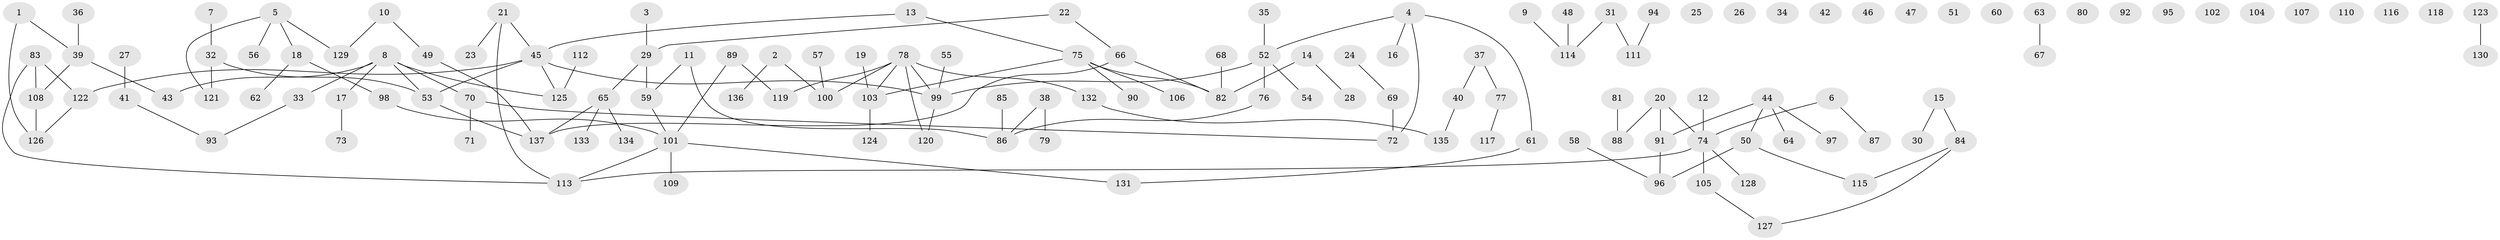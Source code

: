 // Generated by graph-tools (version 1.1) at 2025/12/03/09/25 04:12:58]
// undirected, 137 vertices, 134 edges
graph export_dot {
graph [start="1"]
  node [color=gray90,style=filled];
  1;
  2;
  3;
  4;
  5;
  6;
  7;
  8;
  9;
  10;
  11;
  12;
  13;
  14;
  15;
  16;
  17;
  18;
  19;
  20;
  21;
  22;
  23;
  24;
  25;
  26;
  27;
  28;
  29;
  30;
  31;
  32;
  33;
  34;
  35;
  36;
  37;
  38;
  39;
  40;
  41;
  42;
  43;
  44;
  45;
  46;
  47;
  48;
  49;
  50;
  51;
  52;
  53;
  54;
  55;
  56;
  57;
  58;
  59;
  60;
  61;
  62;
  63;
  64;
  65;
  66;
  67;
  68;
  69;
  70;
  71;
  72;
  73;
  74;
  75;
  76;
  77;
  78;
  79;
  80;
  81;
  82;
  83;
  84;
  85;
  86;
  87;
  88;
  89;
  90;
  91;
  92;
  93;
  94;
  95;
  96;
  97;
  98;
  99;
  100;
  101;
  102;
  103;
  104;
  105;
  106;
  107;
  108;
  109;
  110;
  111;
  112;
  113;
  114;
  115;
  116;
  117;
  118;
  119;
  120;
  121;
  122;
  123;
  124;
  125;
  126;
  127;
  128;
  129;
  130;
  131;
  132;
  133;
  134;
  135;
  136;
  137;
  1 -- 39;
  1 -- 126;
  2 -- 100;
  2 -- 136;
  3 -- 29;
  4 -- 16;
  4 -- 52;
  4 -- 61;
  4 -- 72;
  5 -- 18;
  5 -- 56;
  5 -- 121;
  5 -- 129;
  6 -- 74;
  6 -- 87;
  7 -- 32;
  8 -- 17;
  8 -- 33;
  8 -- 43;
  8 -- 53;
  8 -- 70;
  8 -- 125;
  9 -- 114;
  10 -- 49;
  10 -- 129;
  11 -- 59;
  11 -- 86;
  12 -- 74;
  13 -- 45;
  13 -- 75;
  14 -- 28;
  14 -- 82;
  15 -- 30;
  15 -- 84;
  17 -- 73;
  18 -- 62;
  18 -- 98;
  19 -- 103;
  20 -- 74;
  20 -- 88;
  20 -- 91;
  21 -- 23;
  21 -- 45;
  21 -- 113;
  22 -- 29;
  22 -- 66;
  24 -- 69;
  27 -- 41;
  29 -- 59;
  29 -- 65;
  31 -- 111;
  31 -- 114;
  32 -- 53;
  32 -- 121;
  33 -- 93;
  35 -- 52;
  36 -- 39;
  37 -- 40;
  37 -- 77;
  38 -- 79;
  38 -- 86;
  39 -- 43;
  39 -- 108;
  40 -- 135;
  41 -- 93;
  44 -- 50;
  44 -- 64;
  44 -- 91;
  44 -- 97;
  45 -- 53;
  45 -- 99;
  45 -- 122;
  45 -- 125;
  48 -- 114;
  49 -- 137;
  50 -- 96;
  50 -- 115;
  52 -- 54;
  52 -- 76;
  52 -- 99;
  53 -- 137;
  55 -- 99;
  57 -- 100;
  58 -- 96;
  59 -- 101;
  61 -- 131;
  63 -- 67;
  65 -- 133;
  65 -- 134;
  65 -- 137;
  66 -- 82;
  66 -- 137;
  68 -- 82;
  69 -- 72;
  70 -- 71;
  70 -- 72;
  74 -- 105;
  74 -- 113;
  74 -- 128;
  75 -- 82;
  75 -- 90;
  75 -- 103;
  75 -- 106;
  76 -- 86;
  77 -- 117;
  78 -- 99;
  78 -- 100;
  78 -- 103;
  78 -- 119;
  78 -- 120;
  78 -- 132;
  81 -- 88;
  83 -- 108;
  83 -- 113;
  83 -- 122;
  84 -- 115;
  84 -- 127;
  85 -- 86;
  89 -- 101;
  89 -- 119;
  91 -- 96;
  94 -- 111;
  98 -- 101;
  99 -- 120;
  101 -- 109;
  101 -- 113;
  101 -- 131;
  103 -- 124;
  105 -- 127;
  108 -- 126;
  112 -- 125;
  122 -- 126;
  123 -- 130;
  132 -- 135;
}
